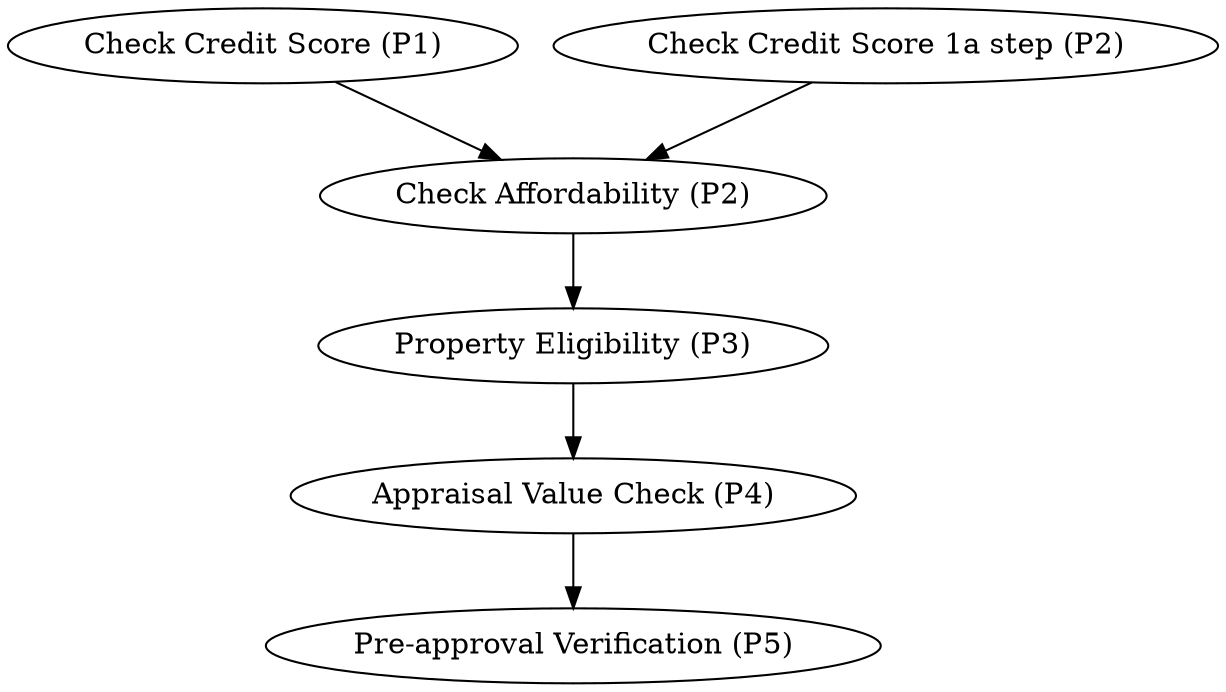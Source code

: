 strict digraph {
  rule_001 [label="Check Credit Score (P1)"]
  rule_001a [label="Check Credit Score 1a step (P2)"]
  rule_002 [label="Check Affordability (P2)"]
  rule_003 [label="Property Eligibility (P3)"]
  rule_004 [label="Appraisal Value Check (P4)"]
  rule_005 [label="Pre-approval Verification (P5)"]
  rule_001 -> rule_002
  rule_001a -> rule_002
  rule_002 -> rule_003
  rule_003 -> rule_004
  rule_004 -> rule_005
}
